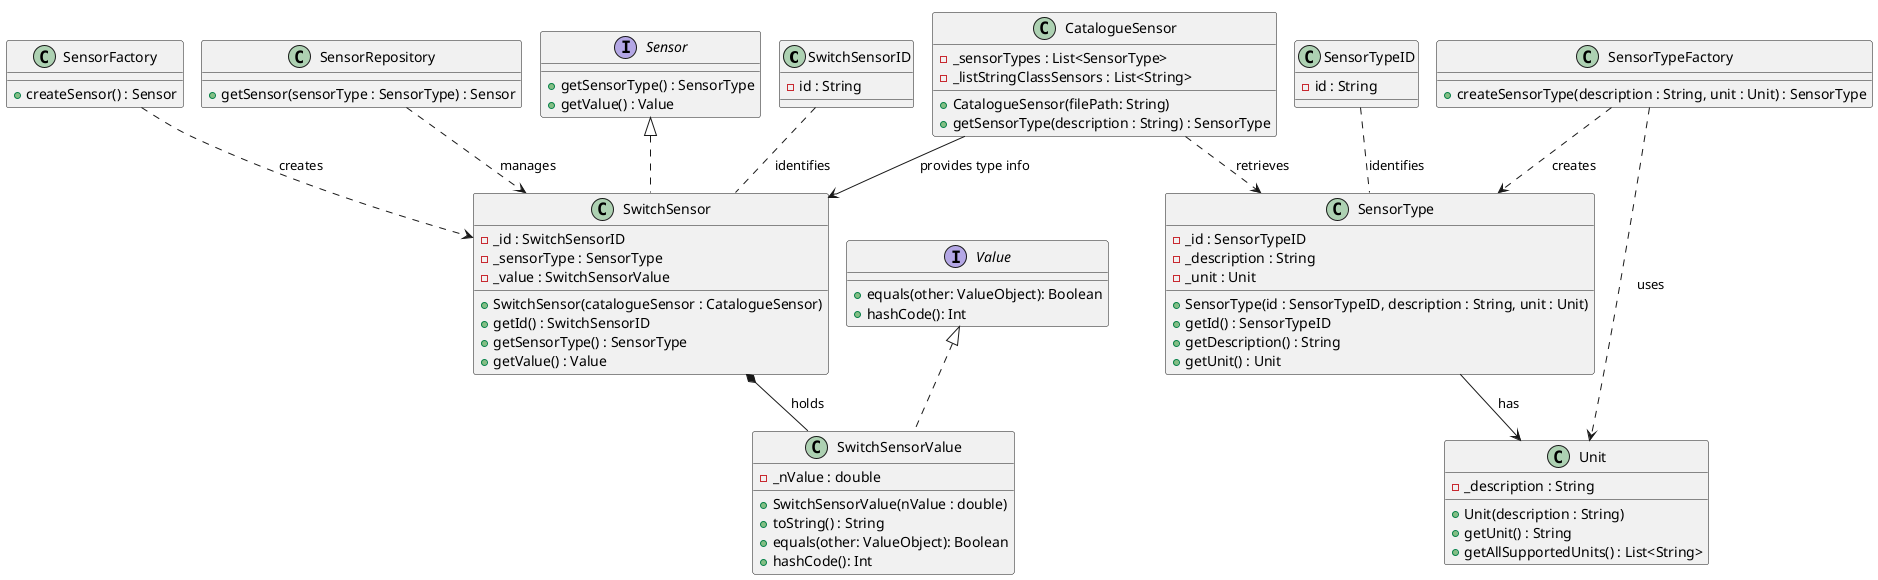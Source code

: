 @startuml
!pragma layout smetana

class SwitchSensorID {
    - id : String
}

class SensorTypeID {
    - id : String
}

class SwitchSensor implements Sensor {
    - _id : SwitchSensorID
    - _sensorType : SensorType
    - _value : SwitchSensorValue
    + SwitchSensor(catalogueSensor : CatalogueSensor)
    + getId() : SwitchSensorID
    + getSensorType() : SensorType
    + getValue() : Value
}

class SwitchSensorValue implements Value {
    - _nValue : double
    + SwitchSensorValue(nValue : double)
    + toString() : String
    + equals(other: ValueObject): Boolean
    + hashCode(): Int
}

interface Sensor {
    + getSensorType() : SensorType
    + getValue() : Value
}

class SensorType {
    - _id : SensorTypeID
    - _description : String
    - _unit : Unit
    + SensorType(id : SensorTypeID, description : String, unit : Unit)
    + getId() : SensorTypeID
    + getDescription() : String
    + getUnit() : Unit
}

class SensorTypeFactory {
    + createSensorType(description : String, unit : Unit) : SensorType
}

class Unit {
    - _description : String
    + Unit(description : String)
    + getUnit() : String
    + getAllSupportedUnits() : List<String>
}

interface Value {
    + equals(other: ValueObject): Boolean
    + hashCode(): Int
}

class CatalogueSensor {
    - _sensorTypes : List<SensorType>
    - _listStringClassSensors : List<String>
    + CatalogueSensor(filePath: String)
    + getSensorType(description : String) : SensorType
}

class SensorFactory {
    + createSensor() : Sensor
}

class SensorRepository {
    + getSensor(sensorType : SensorType) : Sensor
}

CatalogueSensor --> SwitchSensor : provides type info >
CatalogueSensor ..> SensorType : retrieves >
SensorType --> Unit : has
SensorFactory ..> SwitchSensor : creates >
SensorRepository ..> SwitchSensor : manages >
SensorTypeFactory ..> SensorType : creates >
SensorTypeFactory ..> Unit : uses >
SwitchSensorID .. SwitchSensor : identifies >
SensorTypeID .. SensorType : identifies >

SwitchSensor *-- SwitchSensorValue : holds >

@enduml
